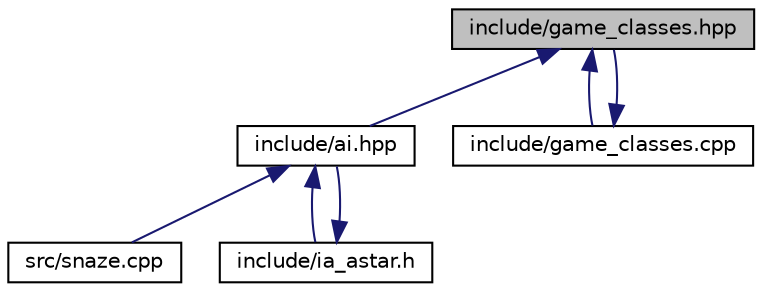 digraph "include/game_classes.hpp"
{
  edge [fontname="Helvetica",fontsize="10",labelfontname="Helvetica",labelfontsize="10"];
  node [fontname="Helvetica",fontsize="10",shape=record];
  Node3 [label="include/game_classes.hpp",height=0.2,width=0.4,color="black", fillcolor="grey75", style="filled", fontcolor="black"];
  Node3 -> Node4 [dir="back",color="midnightblue",fontsize="10",style="solid",fontname="Helvetica"];
  Node4 [label="include/ai.hpp",height=0.2,width=0.4,color="black", fillcolor="white", style="filled",URL="$d7/dd9/ai_8hpp.html"];
  Node4 -> Node5 [dir="back",color="midnightblue",fontsize="10",style="solid",fontname="Helvetica"];
  Node5 [label="src/snaze.cpp",height=0.2,width=0.4,color="black", fillcolor="white", style="filled",URL="$dd/d8b/snaze_8cpp.html"];
  Node4 -> Node6 [dir="back",color="midnightblue",fontsize="10",style="solid",fontname="Helvetica"];
  Node6 [label="include/ia_astar.h",height=0.2,width=0.4,color="black", fillcolor="white", style="filled",URL="$d9/d0e/ia__astar_8h.html"];
  Node6 -> Node4 [dir="back",color="midnightblue",fontsize="10",style="solid",fontname="Helvetica"];
  Node3 -> Node7 [dir="back",color="midnightblue",fontsize="10",style="solid",fontname="Helvetica"];
  Node7 [label="include/game_classes.cpp",height=0.2,width=0.4,color="black", fillcolor="white", style="filled",URL="$d8/ddc/game__classes_8cpp.html"];
  Node7 -> Node3 [dir="back",color="midnightblue",fontsize="10",style="solid",fontname="Helvetica"];
}
